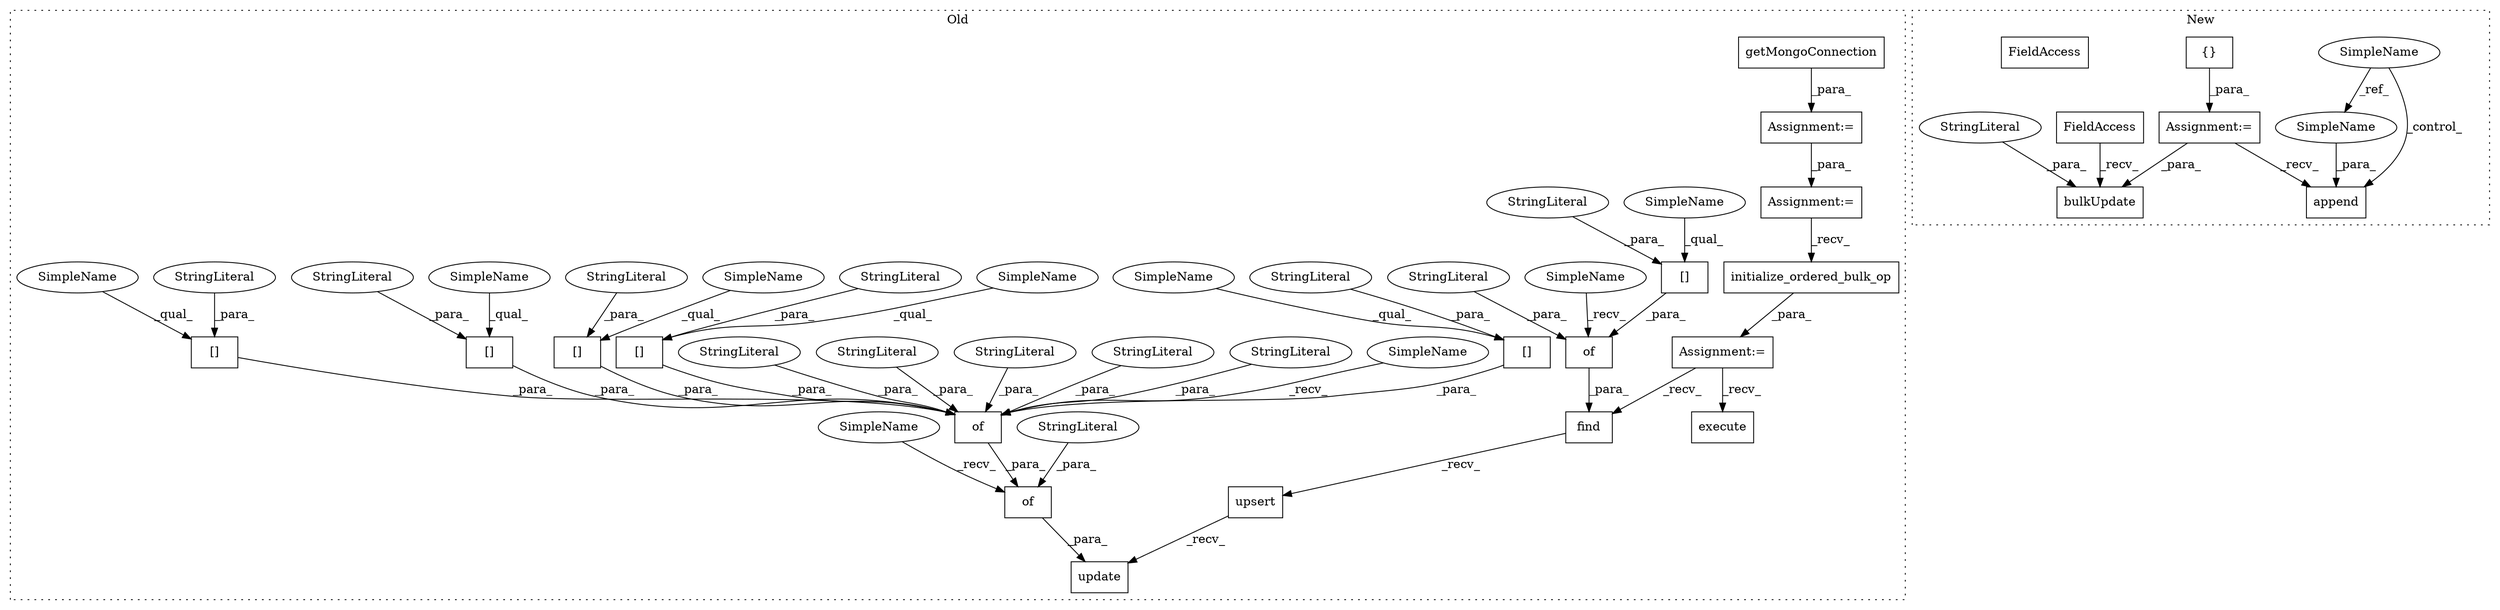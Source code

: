 digraph G {
subgraph cluster0 {
1 [label="upsert" a="32" s="2070" l="8" shape="box"];
3 [label="getMongoConnection" a="32" s="808" l="20" shape="box"];
4 [label="update" a="32" s="2079,2282" l="7,1" shape="box"];
5 [label="execute" a="32" s="2308" l="9" shape="box"];
6 [label="initialize_ordered_bulk_op" a="32" s="1685" l="28" shape="box"];
7 [label="find" a="32" s="2041,2068" l="5,1" shape="box"];
8 [label="of" a="32" s="2050,2067" l="3,1" shape="box"];
9 [label="[]" a="2" s="2058,2066" l="4,1" shape="box"];
10 [label="of" a="32" s="2104,2280" l="3,1" shape="box"];
11 [label="[]" a="2" s="2206,2218" l="4,1" shape="box"];
12 [label="StringLiteral" a="45" s="2210" l="8" shape="ellipse"];
13 [label="[]" a="2" s="2271,2279" l="4,1" shape="box"];
14 [label="StringLiteral" a="45" s="2062" l="4" shape="ellipse"];
15 [label="[]" a="2" s="2121,2138" l="4,1" shape="box"];
16 [label="StringLiteral" a="45" s="2053" l="4" shape="ellipse"];
17 [label="StringLiteral" a="45" s="2275" l="4" shape="ellipse"];
18 [label="StringLiteral" a="45" s="2125" l="13" shape="ellipse"];
19 [label="StringLiteral" a="45" s="2220" l="6" shape="ellipse"];
20 [label="StringLiteral" a="45" s="2140" l="6" shape="ellipse"];
21 [label="StringLiteral" a="45" s="2239" l="10" shape="ellipse"];
22 [label="of" a="32" s="2090,2281" l="3,1" shape="box"];
23 [label="StringLiteral" a="45" s="2093" l="6" shape="ellipse"];
24 [label="Assignment:=" a="7" s="843" l="1" shape="box"];
26 [label="Assignment:=" a="7" s="793" l="1" shape="box"];
27 [label="Assignment:=" a="7" s="1674" l="1" shape="box"];
30 [label="[]" a="2" s="2227,2237" l="4,1" shape="box"];
31 [label="StringLiteral" a="45" s="2266" l="4" shape="ellipse"];
32 [label="StringLiteral" a="45" s="2231" l="6" shape="ellipse"];
33 [label="[]" a="2" s="2185,2195" l="4,1" shape="box"];
37 [label="StringLiteral" a="45" s="2107" l="13" shape="ellipse"];
38 [label="StringLiteral" a="45" s="2189" l="6" shape="ellipse"];
41 [label="SimpleName" a="42" s="2185" l="3" shape="ellipse"];
42 [label="SimpleName" a="42" s="2121" l="3" shape="ellipse"];
43 [label="SimpleName" a="42" s="2271" l="3" shape="ellipse"];
44 [label="SimpleName" a="42" s="2227" l="3" shape="ellipse"];
45 [label="SimpleName" a="42" s="2206" l="3" shape="ellipse"];
46 [label="SimpleName" a="42" s="2058" l="3" shape="ellipse"];
47 [label="SimpleName" a="42" s="2046" l="3" shape="ellipse"];
48 [label="SimpleName" a="42" s="2086" l="3" shape="ellipse"];
49 [label="SimpleName" a="42" s="2100" l="3" shape="ellipse"];
label = "Old";
style="dotted";
}
subgraph cluster1 {
2 [label="{}" a="4" s="1590" l="2" shape="box"];
25 [label="Assignment:=" a="7" s="1565" l="1" shape="box"];
28 [label="append" a="32" s="1818,1828" l="7,1" shape="box"];
29 [label="SimpleName" a="42" s="1781" l="3" shape="ellipse"];
34 [label="bulkUpdate" a="32" s="1973,2004" l="11,1" shape="box"];
35 [label="FieldAccess" a="22" s="1955" l="17" shape="box"];
36 [label="StringLiteral" a="45" s="1984" l="11" shape="ellipse"];
39 [label="SimpleName" a="42" s="1825" l="3" shape="ellipse"];
40 [label="FieldAccess" a="22" s="1955" l="17" shape="box"];
label = "New";
style="dotted";
}
1 -> 4 [label="_recv_"];
2 -> 25 [label="_para_"];
3 -> 26 [label="_para_"];
6 -> 27 [label="_para_"];
7 -> 1 [label="_recv_"];
8 -> 7 [label="_para_"];
9 -> 8 [label="_para_"];
10 -> 22 [label="_para_"];
11 -> 10 [label="_para_"];
12 -> 11 [label="_para_"];
13 -> 10 [label="_para_"];
14 -> 9 [label="_para_"];
15 -> 10 [label="_para_"];
16 -> 8 [label="_para_"];
17 -> 13 [label="_para_"];
18 -> 15 [label="_para_"];
19 -> 10 [label="_para_"];
20 -> 10 [label="_para_"];
21 -> 10 [label="_para_"];
22 -> 4 [label="_para_"];
23 -> 22 [label="_para_"];
24 -> 6 [label="_recv_"];
25 -> 34 [label="_para_"];
25 -> 28 [label="_recv_"];
26 -> 24 [label="_para_"];
27 -> 7 [label="_recv_"];
27 -> 5 [label="_recv_"];
29 -> 39 [label="_ref_"];
29 -> 28 [label="_control_"];
30 -> 10 [label="_para_"];
31 -> 10 [label="_para_"];
32 -> 30 [label="_para_"];
33 -> 10 [label="_para_"];
36 -> 34 [label="_para_"];
37 -> 10 [label="_para_"];
38 -> 33 [label="_para_"];
39 -> 28 [label="_para_"];
40 -> 34 [label="_recv_"];
41 -> 33 [label="_qual_"];
42 -> 15 [label="_qual_"];
43 -> 13 [label="_qual_"];
44 -> 30 [label="_qual_"];
45 -> 11 [label="_qual_"];
46 -> 9 [label="_qual_"];
47 -> 8 [label="_recv_"];
48 -> 22 [label="_recv_"];
49 -> 10 [label="_recv_"];
}